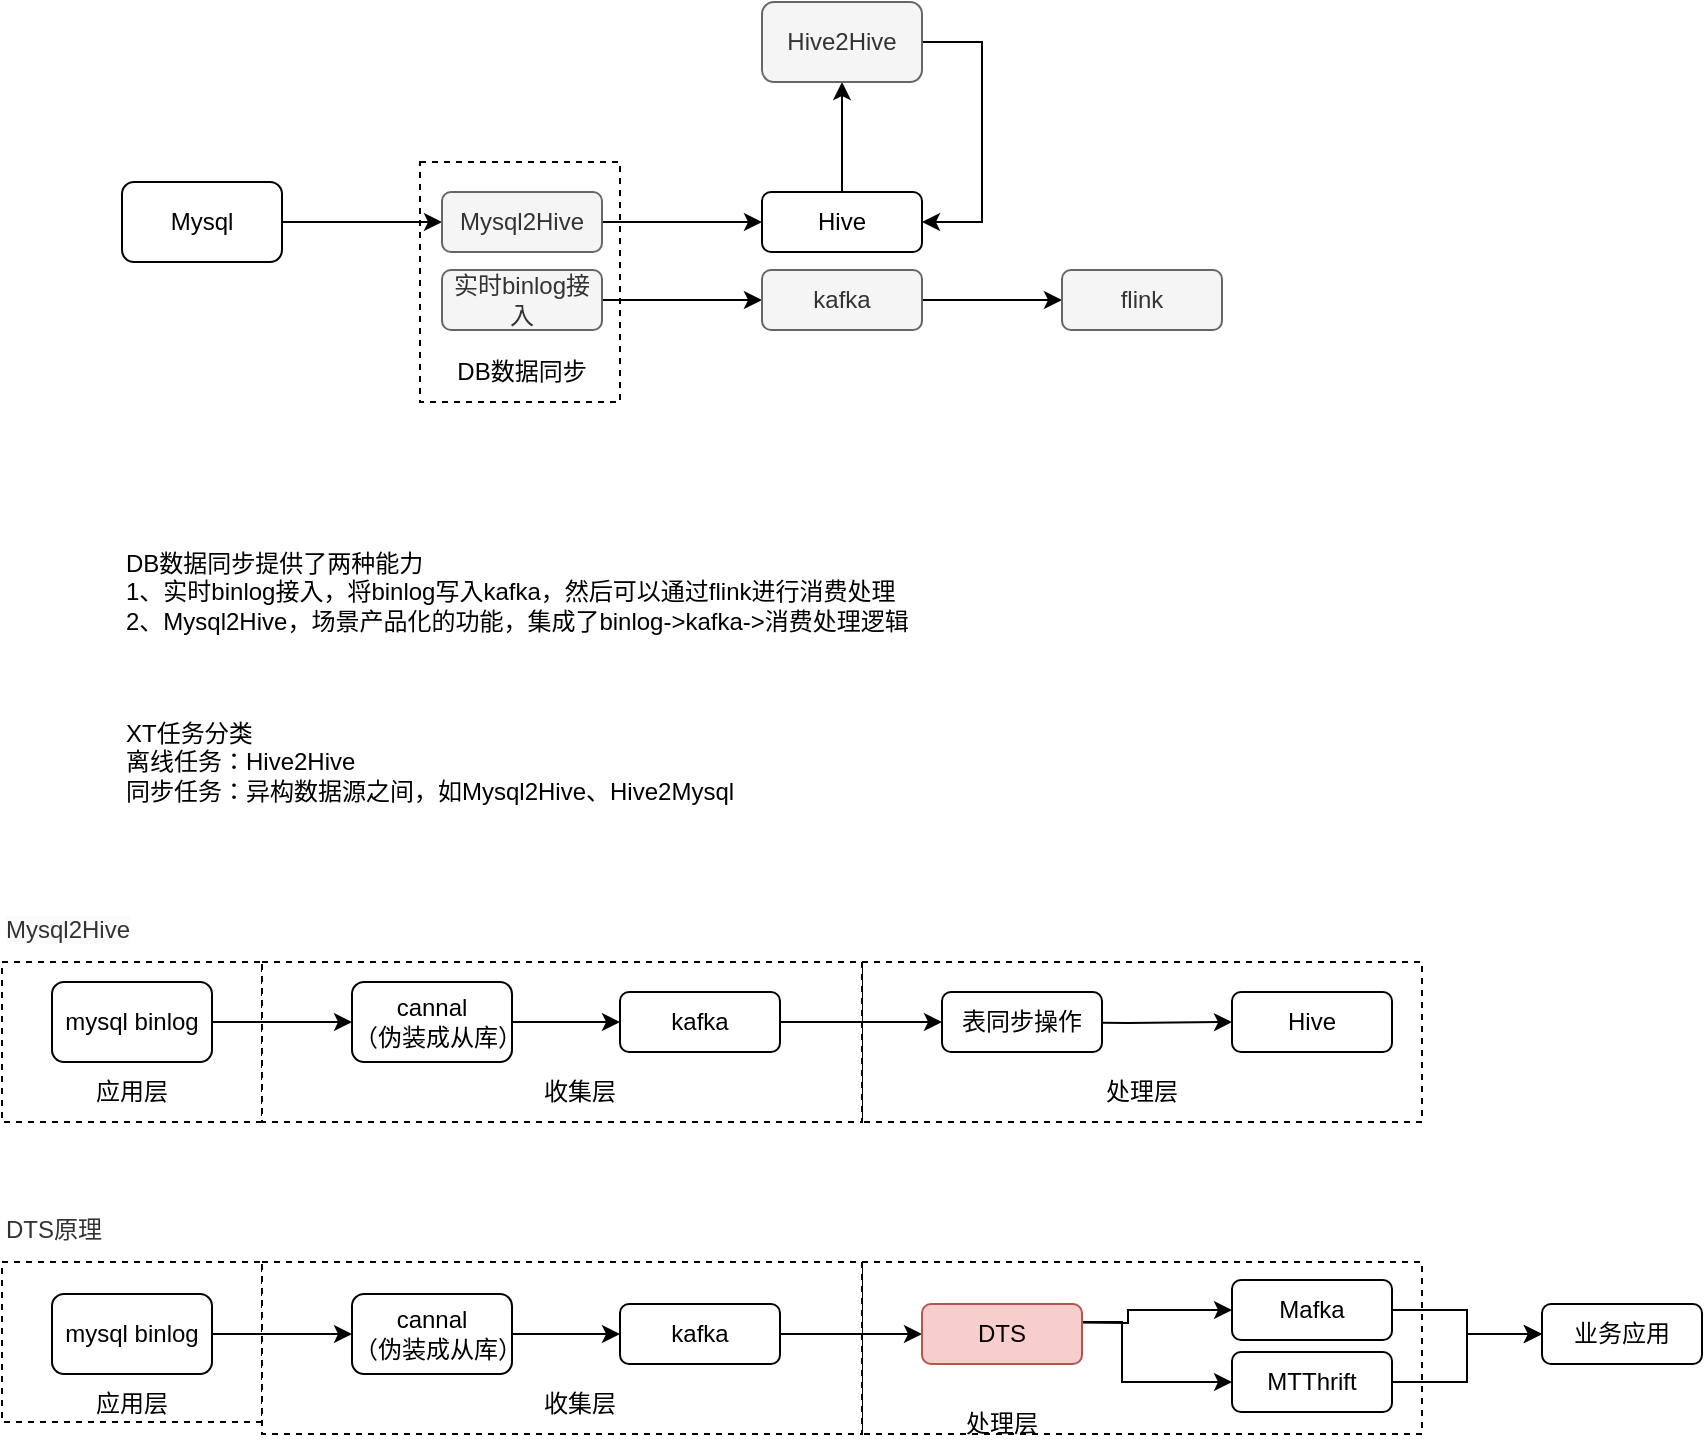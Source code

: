 <mxfile version="24.7.7">
  <diagram name="Page-1" id="K36MnnztzoWmUBZCbSHd">
    <mxGraphModel dx="1860" dy="1155" grid="1" gridSize="10" guides="1" tooltips="1" connect="1" arrows="1" fold="1" page="1" pageScale="1" pageWidth="827" pageHeight="1169" math="0" shadow="0">
      <root>
        <mxCell id="0" />
        <mxCell id="1" parent="0" />
        <mxCell id="XHmcN2xixC-POxuIJWdY-47" value="" style="rounded=0;whiteSpace=wrap;html=1;dashed=1;" vertex="1" parent="1">
          <mxGeometry x="20" y="740" width="130" height="80" as="geometry" />
        </mxCell>
        <mxCell id="XHmcN2xixC-POxuIJWdY-45" value="" style="rounded=0;whiteSpace=wrap;html=1;dashed=1;" vertex="1" parent="1">
          <mxGeometry x="450" y="740" width="280" height="80" as="geometry" />
        </mxCell>
        <mxCell id="XHmcN2xixC-POxuIJWdY-43" value="" style="rounded=0;whiteSpace=wrap;html=1;dashed=1;" vertex="1" parent="1">
          <mxGeometry x="150" y="740" width="300" height="80" as="geometry" />
        </mxCell>
        <mxCell id="ywxlOEBr5Vx2DZHbRNXe-10" value="" style="rounded=0;whiteSpace=wrap;html=1;dashed=1;" parent="1" vertex="1">
          <mxGeometry x="229" y="340" width="100" height="120" as="geometry" />
        </mxCell>
        <mxCell id="ywxlOEBr5Vx2DZHbRNXe-3" value="" style="edgeStyle=orthogonalEdgeStyle;rounded=0;orthogonalLoop=1;jettySize=auto;html=1;" parent="1" source="ywxlOEBr5Vx2DZHbRNXe-1" target="ywxlOEBr5Vx2DZHbRNXe-2" edge="1">
          <mxGeometry relative="1" as="geometry" />
        </mxCell>
        <mxCell id="ywxlOEBr5Vx2DZHbRNXe-1" value="Mysql" style="rounded=1;whiteSpace=wrap;html=1;" parent="1" vertex="1">
          <mxGeometry x="80" y="350" width="80" height="40" as="geometry" />
        </mxCell>
        <mxCell id="ywxlOEBr5Vx2DZHbRNXe-5" value="" style="edgeStyle=orthogonalEdgeStyle;rounded=0;orthogonalLoop=1;jettySize=auto;html=1;" parent="1" source="ywxlOEBr5Vx2DZHbRNXe-2" target="ywxlOEBr5Vx2DZHbRNXe-4" edge="1">
          <mxGeometry relative="1" as="geometry" />
        </mxCell>
        <mxCell id="ywxlOEBr5Vx2DZHbRNXe-2" value="Mysql2Hive" style="rounded=1;whiteSpace=wrap;html=1;fillColor=#f5f5f5;fontColor=#333333;strokeColor=#666666;" parent="1" vertex="1">
          <mxGeometry x="240" y="355" width="80" height="30" as="geometry" />
        </mxCell>
        <mxCell id="ywxlOEBr5Vx2DZHbRNXe-7" style="edgeStyle=orthogonalEdgeStyle;rounded=0;orthogonalLoop=1;jettySize=auto;html=1;" parent="1" source="ywxlOEBr5Vx2DZHbRNXe-4" target="ywxlOEBr5Vx2DZHbRNXe-6" edge="1">
          <mxGeometry relative="1" as="geometry" />
        </mxCell>
        <mxCell id="ywxlOEBr5Vx2DZHbRNXe-4" value="Hive" style="rounded=1;whiteSpace=wrap;html=1;" parent="1" vertex="1">
          <mxGeometry x="400" y="355" width="80" height="30" as="geometry" />
        </mxCell>
        <mxCell id="ywxlOEBr5Vx2DZHbRNXe-8" style="edgeStyle=orthogonalEdgeStyle;rounded=0;orthogonalLoop=1;jettySize=auto;html=1;entryX=1;entryY=0.5;entryDx=0;entryDy=0;" parent="1" source="ywxlOEBr5Vx2DZHbRNXe-6" target="ywxlOEBr5Vx2DZHbRNXe-4" edge="1">
          <mxGeometry relative="1" as="geometry">
            <Array as="points">
              <mxPoint x="510" y="280" />
              <mxPoint x="510" y="370" />
            </Array>
          </mxGeometry>
        </mxCell>
        <mxCell id="ywxlOEBr5Vx2DZHbRNXe-6" value="Hive2Hive" style="rounded=1;whiteSpace=wrap;html=1;fillColor=#f5f5f5;fontColor=#333333;strokeColor=#666666;" parent="1" vertex="1">
          <mxGeometry x="400" y="260" width="80" height="40" as="geometry" />
        </mxCell>
        <mxCell id="ywxlOEBr5Vx2DZHbRNXe-9" value="XT任务分类&lt;br&gt;离线任务：Hive2Hive&lt;br&gt;同步任务：异构数据源之间，如Mysql2Hive、Hive2Mysql" style="text;html=1;align=left;verticalAlign=middle;whiteSpace=wrap;rounded=0;" parent="1" vertex="1">
          <mxGeometry x="80" y="600" width="320" height="80" as="geometry" />
        </mxCell>
        <mxCell id="ywxlOEBr5Vx2DZHbRNXe-11" value="DB数据同步" style="text;html=1;align=center;verticalAlign=middle;whiteSpace=wrap;rounded=0;" parent="1" vertex="1">
          <mxGeometry x="245" y="430" width="70" height="30" as="geometry" />
        </mxCell>
        <mxCell id="XHmcN2xixC-POxuIJWdY-4" style="edgeStyle=orthogonalEdgeStyle;rounded=0;orthogonalLoop=1;jettySize=auto;html=1;entryX=0;entryY=0.5;entryDx=0;entryDy=0;" edge="1" parent="1" source="ywxlOEBr5Vx2DZHbRNXe-12" target="XHmcN2xixC-POxuIJWdY-3">
          <mxGeometry relative="1" as="geometry" />
        </mxCell>
        <mxCell id="ywxlOEBr5Vx2DZHbRNXe-12" value="实时binlog接入" style="rounded=1;whiteSpace=wrap;html=1;fillColor=#f5f5f5;fontColor=#333333;strokeColor=#666666;" parent="1" vertex="1">
          <mxGeometry x="240" y="394" width="80" height="30" as="geometry" />
        </mxCell>
        <mxCell id="XHmcN2xixC-POxuIJWdY-6" value="" style="edgeStyle=orthogonalEdgeStyle;rounded=0;orthogonalLoop=1;jettySize=auto;html=1;" edge="1" parent="1" source="XHmcN2xixC-POxuIJWdY-3" target="XHmcN2xixC-POxuIJWdY-5">
          <mxGeometry relative="1" as="geometry" />
        </mxCell>
        <mxCell id="XHmcN2xixC-POxuIJWdY-3" value="kafka" style="rounded=1;whiteSpace=wrap;html=1;fillColor=#f5f5f5;fontColor=#333333;strokeColor=#666666;" vertex="1" parent="1">
          <mxGeometry x="400" y="394" width="80" height="30" as="geometry" />
        </mxCell>
        <mxCell id="XHmcN2xixC-POxuIJWdY-5" value="flink" style="rounded=1;whiteSpace=wrap;html=1;fillColor=#f5f5f5;fontColor=#333333;strokeColor=#666666;" vertex="1" parent="1">
          <mxGeometry x="550" y="394" width="80" height="30" as="geometry" />
        </mxCell>
        <mxCell id="XHmcN2xixC-POxuIJWdY-7" value="DB数据同步提供了两种能力&lt;br&gt;1、实时binlog接入，将binlog写入kafka，然后可以通过flink进行消费处理&lt;br&gt;2、Mysql2Hive，场景产品化的功能，集成了binlog-&amp;gt;kafka-&amp;gt;消费处理逻辑" style="text;html=1;align=left;verticalAlign=middle;whiteSpace=wrap;rounded=0;" vertex="1" parent="1">
          <mxGeometry x="80" y="525" width="420" height="60" as="geometry" />
        </mxCell>
        <mxCell id="XHmcN2xixC-POxuIJWdY-10" value="" style="edgeStyle=orthogonalEdgeStyle;rounded=0;orthogonalLoop=1;jettySize=auto;html=1;" edge="1" parent="1" source="XHmcN2xixC-POxuIJWdY-11" target="XHmcN2xixC-POxuIJWdY-13">
          <mxGeometry relative="1" as="geometry" />
        </mxCell>
        <mxCell id="XHmcN2xixC-POxuIJWdY-11" value="cannal&lt;br&gt;（伪装成从库）" style="rounded=1;whiteSpace=wrap;html=1;" vertex="1" parent="1">
          <mxGeometry x="195" y="750" width="80" height="40" as="geometry" />
        </mxCell>
        <mxCell id="XHmcN2xixC-POxuIJWdY-12" value="" style="edgeStyle=orthogonalEdgeStyle;rounded=0;orthogonalLoop=1;jettySize=auto;html=1;" edge="1" parent="1" source="XHmcN2xixC-POxuIJWdY-13" target="XHmcN2xixC-POxuIJWdY-15">
          <mxGeometry relative="1" as="geometry" />
        </mxCell>
        <mxCell id="XHmcN2xixC-POxuIJWdY-13" value="kafka" style="rounded=1;whiteSpace=wrap;html=1;" vertex="1" parent="1">
          <mxGeometry x="329" y="755" width="80" height="30" as="geometry" />
        </mxCell>
        <mxCell id="XHmcN2xixC-POxuIJWdY-27" value="" style="edgeStyle=orthogonalEdgeStyle;rounded=0;orthogonalLoop=1;jettySize=auto;html=1;" edge="1" parent="1" target="XHmcN2xixC-POxuIJWdY-26">
          <mxGeometry relative="1" as="geometry">
            <mxPoint x="530" y="770" as="sourcePoint" />
          </mxGeometry>
        </mxCell>
        <mxCell id="XHmcN2xixC-POxuIJWdY-15" value="表同步操作" style="rounded=1;whiteSpace=wrap;html=1;" vertex="1" parent="1">
          <mxGeometry x="490" y="755" width="80" height="30" as="geometry" />
        </mxCell>
        <mxCell id="XHmcN2xixC-POxuIJWdY-25" style="edgeStyle=orthogonalEdgeStyle;rounded=0;orthogonalLoop=1;jettySize=auto;html=1;" edge="1" parent="1" source="XHmcN2xixC-POxuIJWdY-24" target="XHmcN2xixC-POxuIJWdY-11">
          <mxGeometry relative="1" as="geometry" />
        </mxCell>
        <mxCell id="XHmcN2xixC-POxuIJWdY-24" value="mysql binlog" style="rounded=1;whiteSpace=wrap;html=1;" vertex="1" parent="1">
          <mxGeometry x="45" y="750" width="80" height="40" as="geometry" />
        </mxCell>
        <mxCell id="XHmcN2xixC-POxuIJWdY-26" value="Hive" style="rounded=1;whiteSpace=wrap;html=1;" vertex="1" parent="1">
          <mxGeometry x="635" y="755" width="80" height="30" as="geometry" />
        </mxCell>
        <mxCell id="XHmcN2xixC-POxuIJWdY-44" value="收集层" style="text;html=1;align=center;verticalAlign=middle;whiteSpace=wrap;rounded=0;" vertex="1" parent="1">
          <mxGeometry x="279" y="790" width="60" height="30" as="geometry" />
        </mxCell>
        <mxCell id="XHmcN2xixC-POxuIJWdY-46" value="处理层" style="text;html=1;align=center;verticalAlign=middle;whiteSpace=wrap;rounded=0;" vertex="1" parent="1">
          <mxGeometry x="560" y="790" width="60" height="30" as="geometry" />
        </mxCell>
        <mxCell id="XHmcN2xixC-POxuIJWdY-48" value="应用层" style="text;html=1;align=center;verticalAlign=middle;whiteSpace=wrap;rounded=0;" vertex="1" parent="1">
          <mxGeometry x="55" y="790" width="60" height="30" as="geometry" />
        </mxCell>
        <mxCell id="XHmcN2xixC-POxuIJWdY-50" value="&lt;span style=&quot;color: rgb(51, 51, 51); font-family: Helvetica; font-size: 12px; font-style: normal; font-variant-ligatures: normal; font-variant-caps: normal; font-weight: 400; letter-spacing: normal; orphans: 2; text-align: center; text-indent: 0px; text-transform: none; widows: 2; word-spacing: 0px; -webkit-text-stroke-width: 0px; white-space: normal; background-color: rgb(251, 251, 251); text-decoration-thickness: initial; text-decoration-style: initial; text-decoration-color: initial; display: inline !important; float: none;&quot;&gt;Mysql2Hive&lt;/span&gt;" style="text;whiteSpace=wrap;html=1;" vertex="1" parent="1">
          <mxGeometry x="20" y="710" width="100" height="30" as="geometry" />
        </mxCell>
        <mxCell id="XHmcN2xixC-POxuIJWdY-51" value="&lt;div style=&quot;text-align: center;&quot;&gt;&lt;span style=&quot;background-color: initial;&quot;&gt;&lt;font color=&quot;#333333&quot;&gt;DTS原理&lt;/font&gt;&lt;/span&gt;&lt;/div&gt;" style="text;whiteSpace=wrap;html=1;" vertex="1" parent="1">
          <mxGeometry x="20" y="860" width="100" height="30" as="geometry" />
        </mxCell>
        <mxCell id="XHmcN2xixC-POxuIJWdY-52" value="" style="rounded=0;whiteSpace=wrap;html=1;dashed=1;" vertex="1" parent="1">
          <mxGeometry x="20" y="890" width="130" height="80" as="geometry" />
        </mxCell>
        <mxCell id="XHmcN2xixC-POxuIJWdY-53" value="" style="rounded=0;whiteSpace=wrap;html=1;dashed=1;" vertex="1" parent="1">
          <mxGeometry x="450" y="890" width="280" height="86" as="geometry" />
        </mxCell>
        <mxCell id="XHmcN2xixC-POxuIJWdY-54" value="" style="rounded=0;whiteSpace=wrap;html=1;dashed=1;" vertex="1" parent="1">
          <mxGeometry x="150" y="890" width="300" height="86" as="geometry" />
        </mxCell>
        <mxCell id="XHmcN2xixC-POxuIJWdY-55" value="" style="edgeStyle=orthogonalEdgeStyle;rounded=0;orthogonalLoop=1;jettySize=auto;html=1;" edge="1" parent="1" source="XHmcN2xixC-POxuIJWdY-56" target="XHmcN2xixC-POxuIJWdY-58">
          <mxGeometry relative="1" as="geometry" />
        </mxCell>
        <mxCell id="XHmcN2xixC-POxuIJWdY-56" value="cannal&lt;br&gt;（伪装成从库）" style="rounded=1;whiteSpace=wrap;html=1;" vertex="1" parent="1">
          <mxGeometry x="195" y="906" width="80" height="40" as="geometry" />
        </mxCell>
        <mxCell id="XHmcN2xixC-POxuIJWdY-57" value="" style="edgeStyle=orthogonalEdgeStyle;rounded=0;orthogonalLoop=1;jettySize=auto;html=1;" edge="1" parent="1" source="XHmcN2xixC-POxuIJWdY-58" target="XHmcN2xixC-POxuIJWdY-60">
          <mxGeometry relative="1" as="geometry" />
        </mxCell>
        <mxCell id="XHmcN2xixC-POxuIJWdY-58" value="kafka" style="rounded=1;whiteSpace=wrap;html=1;" vertex="1" parent="1">
          <mxGeometry x="329" y="911" width="80" height="30" as="geometry" />
        </mxCell>
        <mxCell id="XHmcN2xixC-POxuIJWdY-59" value="" style="edgeStyle=orthogonalEdgeStyle;rounded=0;orthogonalLoop=1;jettySize=auto;html=1;" edge="1" parent="1" target="XHmcN2xixC-POxuIJWdY-63">
          <mxGeometry relative="1" as="geometry">
            <mxPoint x="530" y="920" as="sourcePoint" />
          </mxGeometry>
        </mxCell>
        <mxCell id="XHmcN2xixC-POxuIJWdY-71" style="edgeStyle=orthogonalEdgeStyle;rounded=0;orthogonalLoop=1;jettySize=auto;html=1;entryX=0;entryY=0.5;entryDx=0;entryDy=0;" edge="1" parent="1" source="XHmcN2xixC-POxuIJWdY-60" target="XHmcN2xixC-POxuIJWdY-70">
          <mxGeometry relative="1" as="geometry">
            <Array as="points">
              <mxPoint x="580" y="920" />
              <mxPoint x="580" y="950" />
            </Array>
          </mxGeometry>
        </mxCell>
        <mxCell id="XHmcN2xixC-POxuIJWdY-60" value="DTS" style="rounded=1;whiteSpace=wrap;html=1;fillColor=#f8cecc;strokeColor=#b85450;" vertex="1" parent="1">
          <mxGeometry x="480" y="911" width="80" height="30" as="geometry" />
        </mxCell>
        <mxCell id="XHmcN2xixC-POxuIJWdY-61" style="edgeStyle=orthogonalEdgeStyle;rounded=0;orthogonalLoop=1;jettySize=auto;html=1;" edge="1" parent="1" source="XHmcN2xixC-POxuIJWdY-62" target="XHmcN2xixC-POxuIJWdY-56">
          <mxGeometry relative="1" as="geometry" />
        </mxCell>
        <mxCell id="XHmcN2xixC-POxuIJWdY-62" value="mysql binlog" style="rounded=1;whiteSpace=wrap;html=1;" vertex="1" parent="1">
          <mxGeometry x="45" y="906" width="80" height="40" as="geometry" />
        </mxCell>
        <mxCell id="XHmcN2xixC-POxuIJWdY-69" value="" style="edgeStyle=orthogonalEdgeStyle;rounded=0;orthogonalLoop=1;jettySize=auto;html=1;" edge="1" parent="1" source="XHmcN2xixC-POxuIJWdY-63" target="XHmcN2xixC-POxuIJWdY-68">
          <mxGeometry relative="1" as="geometry" />
        </mxCell>
        <mxCell id="XHmcN2xixC-POxuIJWdY-63" value="Mafka" style="rounded=1;whiteSpace=wrap;html=1;" vertex="1" parent="1">
          <mxGeometry x="635" y="899" width="80" height="30" as="geometry" />
        </mxCell>
        <mxCell id="XHmcN2xixC-POxuIJWdY-64" value="收集层" style="text;html=1;align=center;verticalAlign=middle;whiteSpace=wrap;rounded=0;" vertex="1" parent="1">
          <mxGeometry x="279" y="946" width="60" height="30" as="geometry" />
        </mxCell>
        <mxCell id="XHmcN2xixC-POxuIJWdY-65" value="处理层" style="text;html=1;align=center;verticalAlign=middle;whiteSpace=wrap;rounded=0;" vertex="1" parent="1">
          <mxGeometry x="490" y="956" width="60" height="30" as="geometry" />
        </mxCell>
        <mxCell id="XHmcN2xixC-POxuIJWdY-66" value="应用层" style="text;html=1;align=center;verticalAlign=middle;whiteSpace=wrap;rounded=0;" vertex="1" parent="1">
          <mxGeometry x="55" y="946" width="60" height="30" as="geometry" />
        </mxCell>
        <mxCell id="XHmcN2xixC-POxuIJWdY-68" value="业务应用" style="rounded=1;whiteSpace=wrap;html=1;" vertex="1" parent="1">
          <mxGeometry x="790" y="911" width="80" height="30" as="geometry" />
        </mxCell>
        <mxCell id="XHmcN2xixC-POxuIJWdY-72" style="edgeStyle=orthogonalEdgeStyle;rounded=0;orthogonalLoop=1;jettySize=auto;html=1;" edge="1" parent="1" source="XHmcN2xixC-POxuIJWdY-70" target="XHmcN2xixC-POxuIJWdY-68">
          <mxGeometry relative="1" as="geometry" />
        </mxCell>
        <mxCell id="XHmcN2xixC-POxuIJWdY-70" value="MTThrift" style="rounded=1;whiteSpace=wrap;html=1;" vertex="1" parent="1">
          <mxGeometry x="635" y="935" width="80" height="30" as="geometry" />
        </mxCell>
      </root>
    </mxGraphModel>
  </diagram>
</mxfile>
